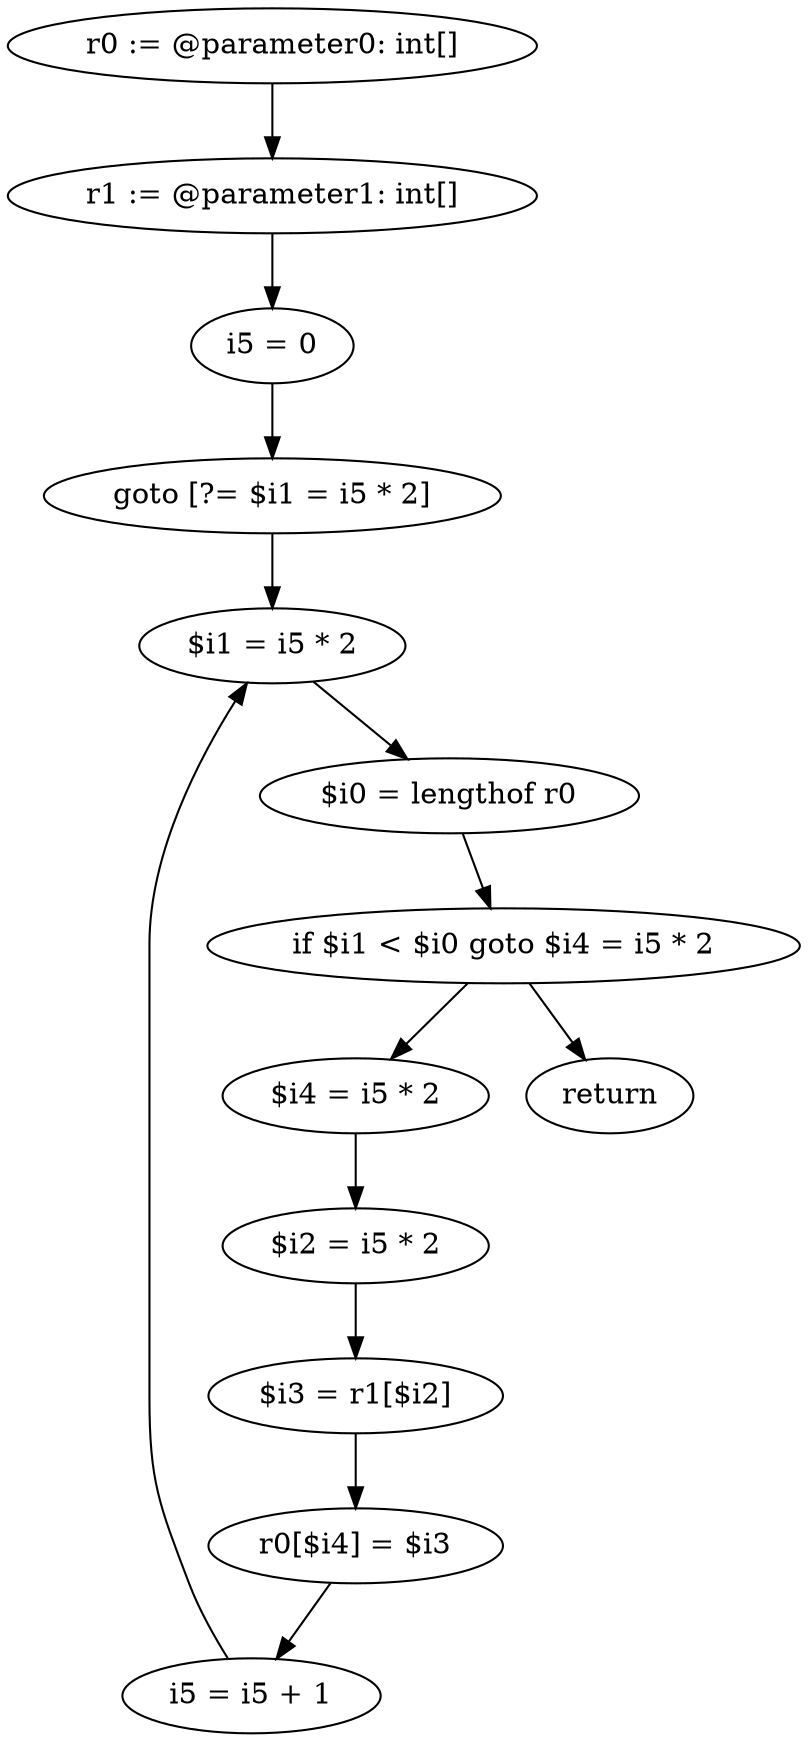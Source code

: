 digraph "unitGraph" {
    "r0 := @parameter0: int[]"
    "r1 := @parameter1: int[]"
    "i5 = 0"
    "goto [?= $i1 = i5 * 2]"
    "$i4 = i5 * 2"
    "$i2 = i5 * 2"
    "$i3 = r1[$i2]"
    "r0[$i4] = $i3"
    "i5 = i5 + 1"
    "$i1 = i5 * 2"
    "$i0 = lengthof r0"
    "if $i1 < $i0 goto $i4 = i5 * 2"
    "return"
    "r0 := @parameter0: int[]"->"r1 := @parameter1: int[]";
    "r1 := @parameter1: int[]"->"i5 = 0";
    "i5 = 0"->"goto [?= $i1 = i5 * 2]";
    "goto [?= $i1 = i5 * 2]"->"$i1 = i5 * 2";
    "$i4 = i5 * 2"->"$i2 = i5 * 2";
    "$i2 = i5 * 2"->"$i3 = r1[$i2]";
    "$i3 = r1[$i2]"->"r0[$i4] = $i3";
    "r0[$i4] = $i3"->"i5 = i5 + 1";
    "i5 = i5 + 1"->"$i1 = i5 * 2";
    "$i1 = i5 * 2"->"$i0 = lengthof r0";
    "$i0 = lengthof r0"->"if $i1 < $i0 goto $i4 = i5 * 2";
    "if $i1 < $i0 goto $i4 = i5 * 2"->"return";
    "if $i1 < $i0 goto $i4 = i5 * 2"->"$i4 = i5 * 2";
}

